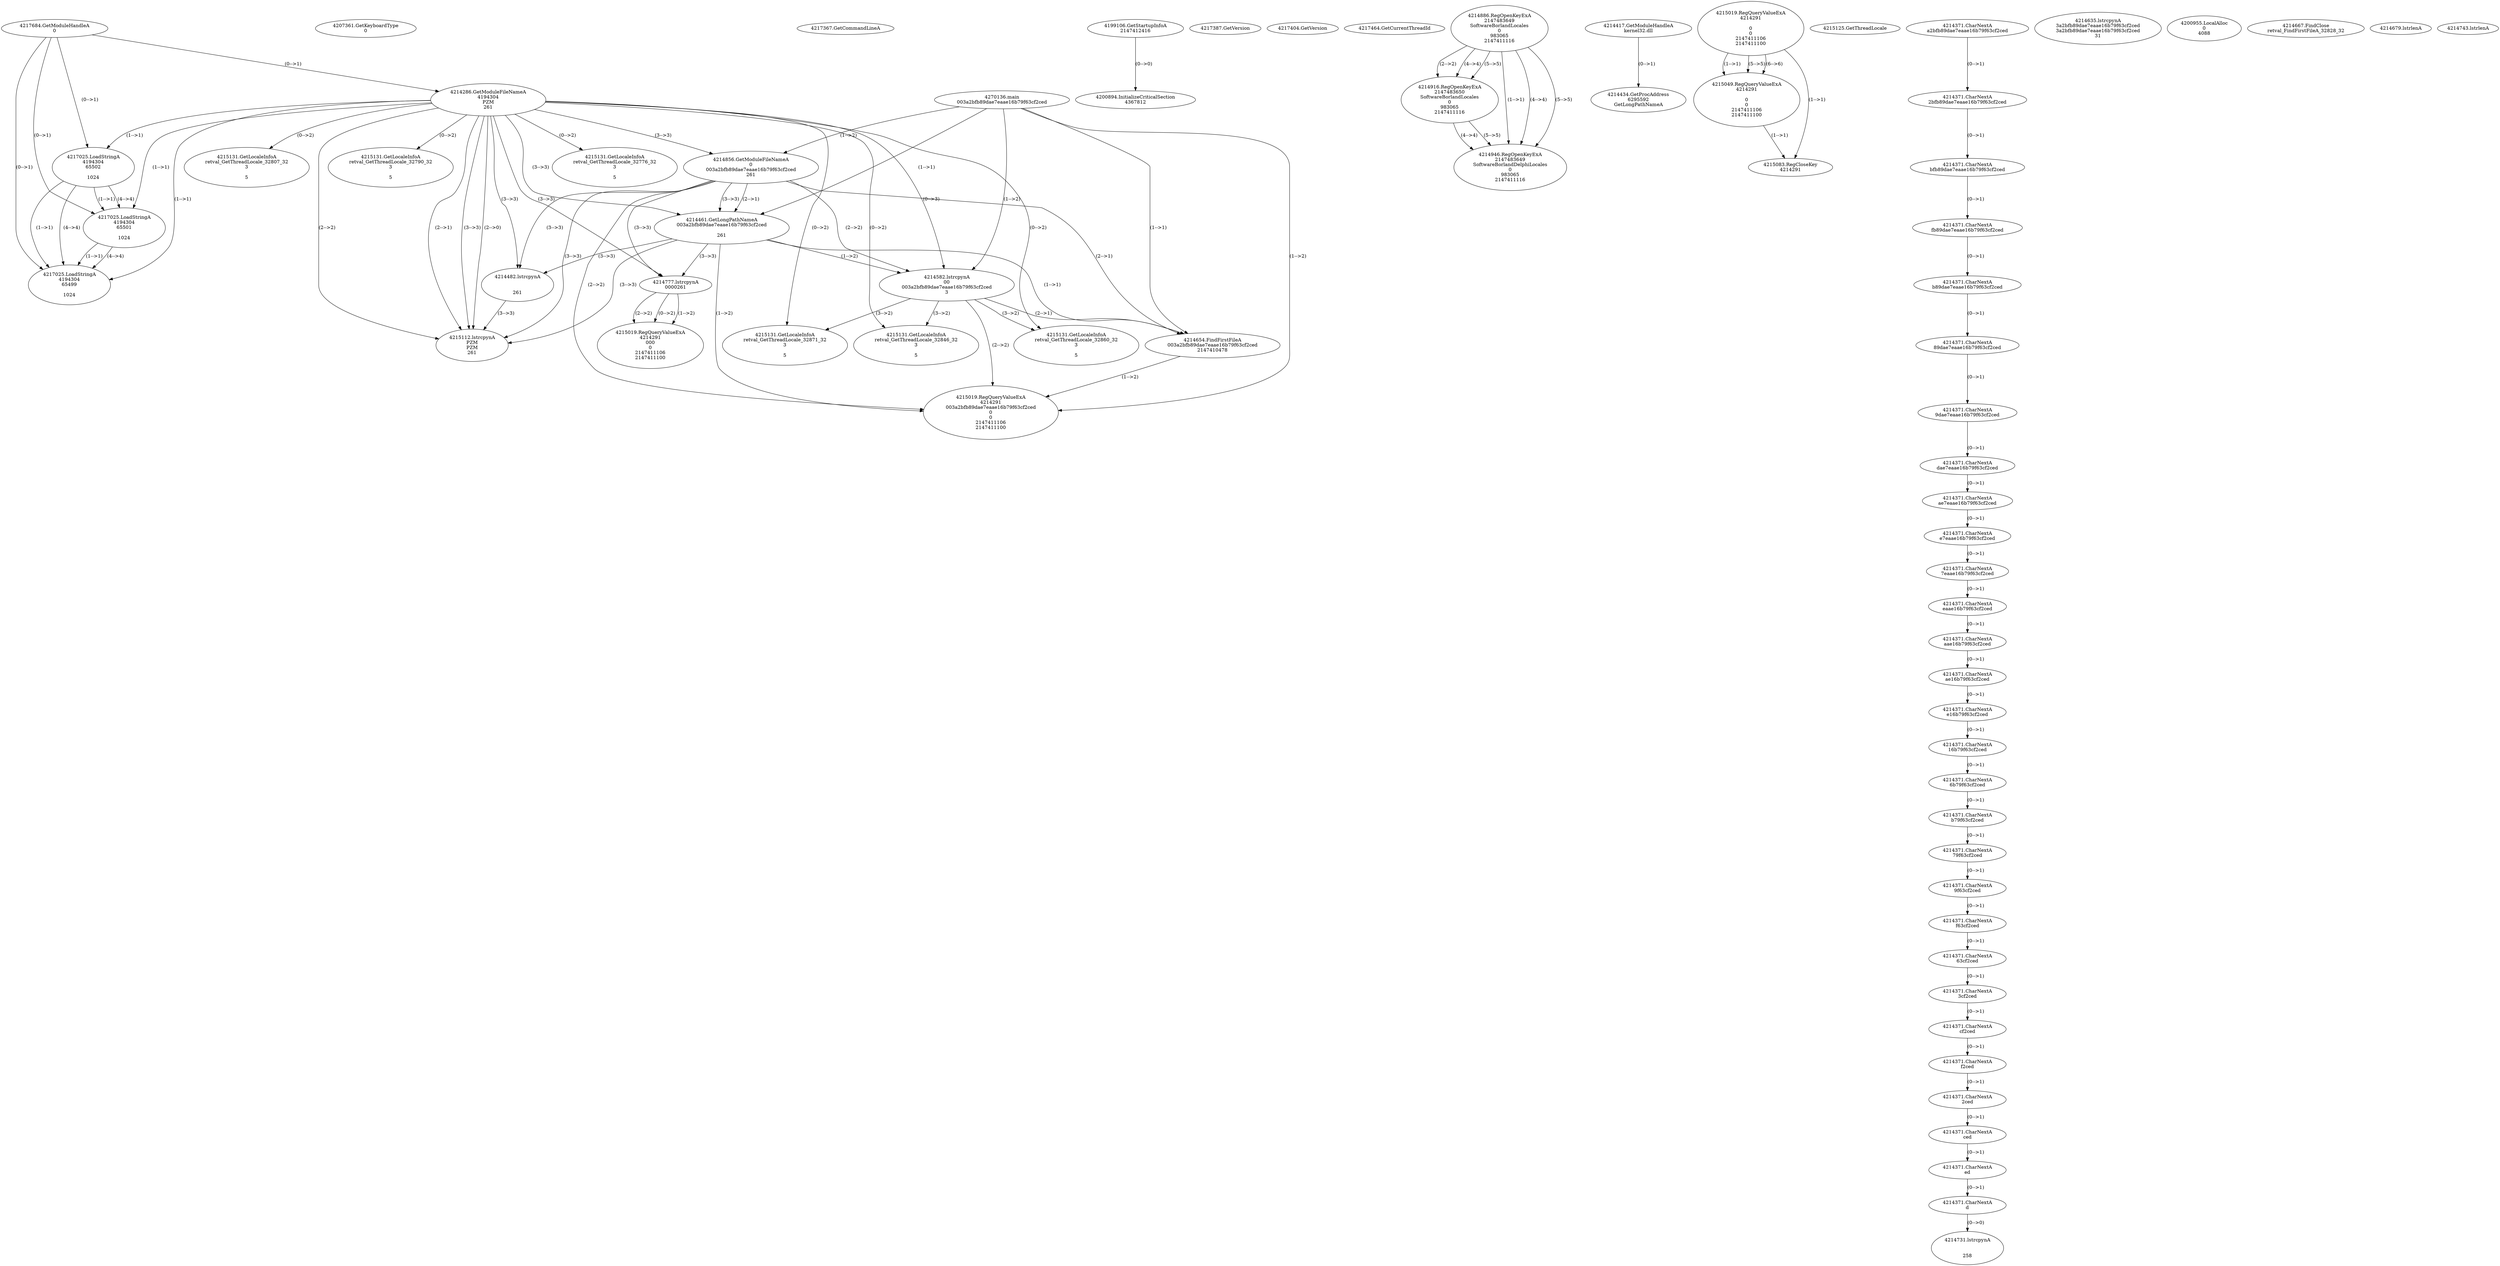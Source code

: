 // Global SCDG with merge call
digraph {
	0 [label="4270136.main
003a2bfb89dae7eaae16b79f63cf2ced"]
	1 [label="4217684.GetModuleHandleA
0"]
	2 [label="4207361.GetKeyboardType
0"]
	3 [label="4217367.GetCommandLineA
"]
	4 [label="4199106.GetStartupInfoA
2147412416"]
	5 [label="4217387.GetVersion
"]
	6 [label="4217404.GetVersion
"]
	7 [label="4217464.GetCurrentThreadId
"]
	8 [label="4214286.GetModuleFileNameA
4194304
PZM
261"]
	1 -> 8 [label="(0-->1)"]
	9 [label="4214856.GetModuleFileNameA
0
003a2bfb89dae7eaae16b79f63cf2ced
261"]
	0 -> 9 [label="(1-->2)"]
	8 -> 9 [label="(3-->3)"]
	10 [label="4214886.RegOpenKeyExA
2147483649
Software\Borland\Locales
0
983065
2147411116"]
	11 [label="4214417.GetModuleHandleA
kernel32.dll"]
	12 [label="4214434.GetProcAddress
6295592
GetLongPathNameA"]
	11 -> 12 [label="(0-->1)"]
	13 [label="4214461.GetLongPathNameA
003a2bfb89dae7eaae16b79f63cf2ced

261"]
	0 -> 13 [label="(1-->1)"]
	9 -> 13 [label="(2-->1)"]
	8 -> 13 [label="(3-->3)"]
	9 -> 13 [label="(3-->3)"]
	14 [label="4214482.lstrcpynA


261"]
	8 -> 14 [label="(3-->3)"]
	9 -> 14 [label="(3-->3)"]
	13 -> 14 [label="(3-->3)"]
	15 [label="4215019.RegQueryValueExA
4214291

0
0
2147411106
2147411100"]
	16 [label="4215049.RegQueryValueExA
4214291

0
0
2147411106
2147411100"]
	15 -> 16 [label="(1-->1)"]
	15 -> 16 [label="(5-->5)"]
	15 -> 16 [label="(6-->6)"]
	17 [label="4215083.RegCloseKey
4214291"]
	15 -> 17 [label="(1-->1)"]
	16 -> 17 [label="(1-->1)"]
	18 [label="4215112.lstrcpynA
PZM
PZM
261"]
	8 -> 18 [label="(2-->1)"]
	8 -> 18 [label="(2-->2)"]
	8 -> 18 [label="(3-->3)"]
	9 -> 18 [label="(3-->3)"]
	13 -> 18 [label="(3-->3)"]
	14 -> 18 [label="(3-->3)"]
	8 -> 18 [label="(2-->0)"]
	19 [label="4215125.GetThreadLocale
"]
	20 [label="4215131.GetLocaleInfoA
retval_GetThreadLocale_32807_32
3

5"]
	8 -> 20 [label="(0-->2)"]
	21 [label="4217025.LoadStringA
4194304
65502

1024"]
	1 -> 21 [label="(0-->1)"]
	8 -> 21 [label="(1-->1)"]
	22 [label="4217025.LoadStringA
4194304
65501

1024"]
	1 -> 22 [label="(0-->1)"]
	8 -> 22 [label="(1-->1)"]
	21 -> 22 [label="(1-->1)"]
	21 -> 22 [label="(4-->4)"]
	23 [label="4214916.RegOpenKeyExA
2147483650
Software\Borland\Locales
0
983065
2147411116"]
	10 -> 23 [label="(2-->2)"]
	10 -> 23 [label="(4-->4)"]
	10 -> 23 [label="(5-->5)"]
	24 [label="4215131.GetLocaleInfoA
retval_GetThreadLocale_32790_32
3

5"]
	8 -> 24 [label="(0-->2)"]
	25 [label="4217025.LoadStringA
4194304
65499

1024"]
	1 -> 25 [label="(0-->1)"]
	8 -> 25 [label="(1-->1)"]
	21 -> 25 [label="(1-->1)"]
	22 -> 25 [label="(1-->1)"]
	21 -> 25 [label="(4-->4)"]
	22 -> 25 [label="(4-->4)"]
	26 [label="4214946.RegOpenKeyExA
2147483649
Software\Borland\Delphi\Locales
0
983065
2147411116"]
	10 -> 26 [label="(1-->1)"]
	10 -> 26 [label="(4-->4)"]
	23 -> 26 [label="(4-->4)"]
	10 -> 26 [label="(5-->5)"]
	23 -> 26 [label="(5-->5)"]
	27 [label="4214582.lstrcpynA
00
003a2bfb89dae7eaae16b79f63cf2ced
3"]
	0 -> 27 [label="(1-->2)"]
	9 -> 27 [label="(2-->2)"]
	13 -> 27 [label="(1-->2)"]
	8 -> 27 [label="(0-->3)"]
	28 [label="4214371.CharNextA
a2bfb89dae7eaae16b79f63cf2ced"]
	29 [label="4214371.CharNextA
2bfb89dae7eaae16b79f63cf2ced"]
	28 -> 29 [label="(0-->1)"]
	30 [label="4214371.CharNextA
bfb89dae7eaae16b79f63cf2ced"]
	29 -> 30 [label="(0-->1)"]
	31 [label="4214371.CharNextA
fb89dae7eaae16b79f63cf2ced"]
	30 -> 31 [label="(0-->1)"]
	32 [label="4214371.CharNextA
b89dae7eaae16b79f63cf2ced"]
	31 -> 32 [label="(0-->1)"]
	33 [label="4214371.CharNextA
89dae7eaae16b79f63cf2ced"]
	32 -> 33 [label="(0-->1)"]
	34 [label="4214371.CharNextA
9dae7eaae16b79f63cf2ced"]
	33 -> 34 [label="(0-->1)"]
	35 [label="4214371.CharNextA
dae7eaae16b79f63cf2ced"]
	34 -> 35 [label="(0-->1)"]
	36 [label="4214371.CharNextA
ae7eaae16b79f63cf2ced"]
	35 -> 36 [label="(0-->1)"]
	37 [label="4214371.CharNextA
e7eaae16b79f63cf2ced"]
	36 -> 37 [label="(0-->1)"]
	38 [label="4214371.CharNextA
7eaae16b79f63cf2ced"]
	37 -> 38 [label="(0-->1)"]
	39 [label="4214371.CharNextA
eaae16b79f63cf2ced"]
	38 -> 39 [label="(0-->1)"]
	40 [label="4214371.CharNextA
aae16b79f63cf2ced"]
	39 -> 40 [label="(0-->1)"]
	41 [label="4214371.CharNextA
ae16b79f63cf2ced"]
	40 -> 41 [label="(0-->1)"]
	42 [label="4214371.CharNextA
e16b79f63cf2ced"]
	41 -> 42 [label="(0-->1)"]
	43 [label="4214371.CharNextA
16b79f63cf2ced"]
	42 -> 43 [label="(0-->1)"]
	44 [label="4214371.CharNextA
6b79f63cf2ced"]
	43 -> 44 [label="(0-->1)"]
	45 [label="4214371.CharNextA
b79f63cf2ced"]
	44 -> 45 [label="(0-->1)"]
	46 [label="4214371.CharNextA
79f63cf2ced"]
	45 -> 46 [label="(0-->1)"]
	47 [label="4214371.CharNextA
9f63cf2ced"]
	46 -> 47 [label="(0-->1)"]
	48 [label="4214371.CharNextA
f63cf2ced"]
	47 -> 48 [label="(0-->1)"]
	49 [label="4214371.CharNextA
63cf2ced"]
	48 -> 49 [label="(0-->1)"]
	50 [label="4214371.CharNextA
3cf2ced"]
	49 -> 50 [label="(0-->1)"]
	51 [label="4214371.CharNextA
cf2ced"]
	50 -> 51 [label="(0-->1)"]
	52 [label="4214371.CharNextA
f2ced"]
	51 -> 52 [label="(0-->1)"]
	53 [label="4214371.CharNextA
2ced"]
	52 -> 53 [label="(0-->1)"]
	54 [label="4214371.CharNextA
ced"]
	53 -> 54 [label="(0-->1)"]
	55 [label="4214371.CharNextA
ed"]
	54 -> 55 [label="(0-->1)"]
	56 [label="4214371.CharNextA
d"]
	55 -> 56 [label="(0-->1)"]
	57 [label="4214635.lstrcpynA
3a2bfb89dae7eaae16b79f63cf2ced
3a2bfb89dae7eaae16b79f63cf2ced
31"]
	58 [label="4214654.FindFirstFileA
003a2bfb89dae7eaae16b79f63cf2ced
2147410478"]
	0 -> 58 [label="(1-->1)"]
	9 -> 58 [label="(2-->1)"]
	13 -> 58 [label="(1-->1)"]
	27 -> 58 [label="(2-->1)"]
	59 [label="4215019.RegQueryValueExA
4214291
003a2bfb89dae7eaae16b79f63cf2ced
0
0
2147411106
2147411100"]
	0 -> 59 [label="(1-->2)"]
	9 -> 59 [label="(2-->2)"]
	13 -> 59 [label="(1-->2)"]
	27 -> 59 [label="(2-->2)"]
	58 -> 59 [label="(1-->2)"]
	60 [label="4215131.GetLocaleInfoA
retval_GetThreadLocale_32871_32
3

5"]
	8 -> 60 [label="(0-->2)"]
	27 -> 60 [label="(3-->2)"]
	61 [label="4200894.InitializeCriticalSection
4367812"]
	4 -> 61 [label="(0-->0)"]
	62 [label="4200955.LocalAlloc
0
4088"]
	63 [label="4214667.FindClose
retval_FindFirstFileA_32828_32"]
	64 [label="4214679.lstrlenA
"]
	65 [label="4214731.lstrcpynA


258"]
	56 -> 65 [label="(0-->0)"]
	66 [label="4214743.lstrlenA
"]
	67 [label="4214777.lstrcpynA
00\
00\
261"]
	8 -> 67 [label="(3-->3)"]
	9 -> 67 [label="(3-->3)"]
	13 -> 67 [label="(3-->3)"]
	68 [label="4215019.RegQueryValueExA
4214291
00\
0
0
2147411106
2147411100"]
	67 -> 68 [label="(1-->2)"]
	67 -> 68 [label="(2-->2)"]
	67 -> 68 [label="(0-->2)"]
	69 [label="4215131.GetLocaleInfoA
retval_GetThreadLocale_32846_32
3

5"]
	8 -> 69 [label="(0-->2)"]
	27 -> 69 [label="(3-->2)"]
	70 [label="4215131.GetLocaleInfoA
retval_GetThreadLocale_32860_32
3

5"]
	8 -> 70 [label="(0-->2)"]
	27 -> 70 [label="(3-->2)"]
	71 [label="4215131.GetLocaleInfoA
retval_GetThreadLocale_32776_32
3

5"]
	8 -> 71 [label="(0-->2)"]
}
